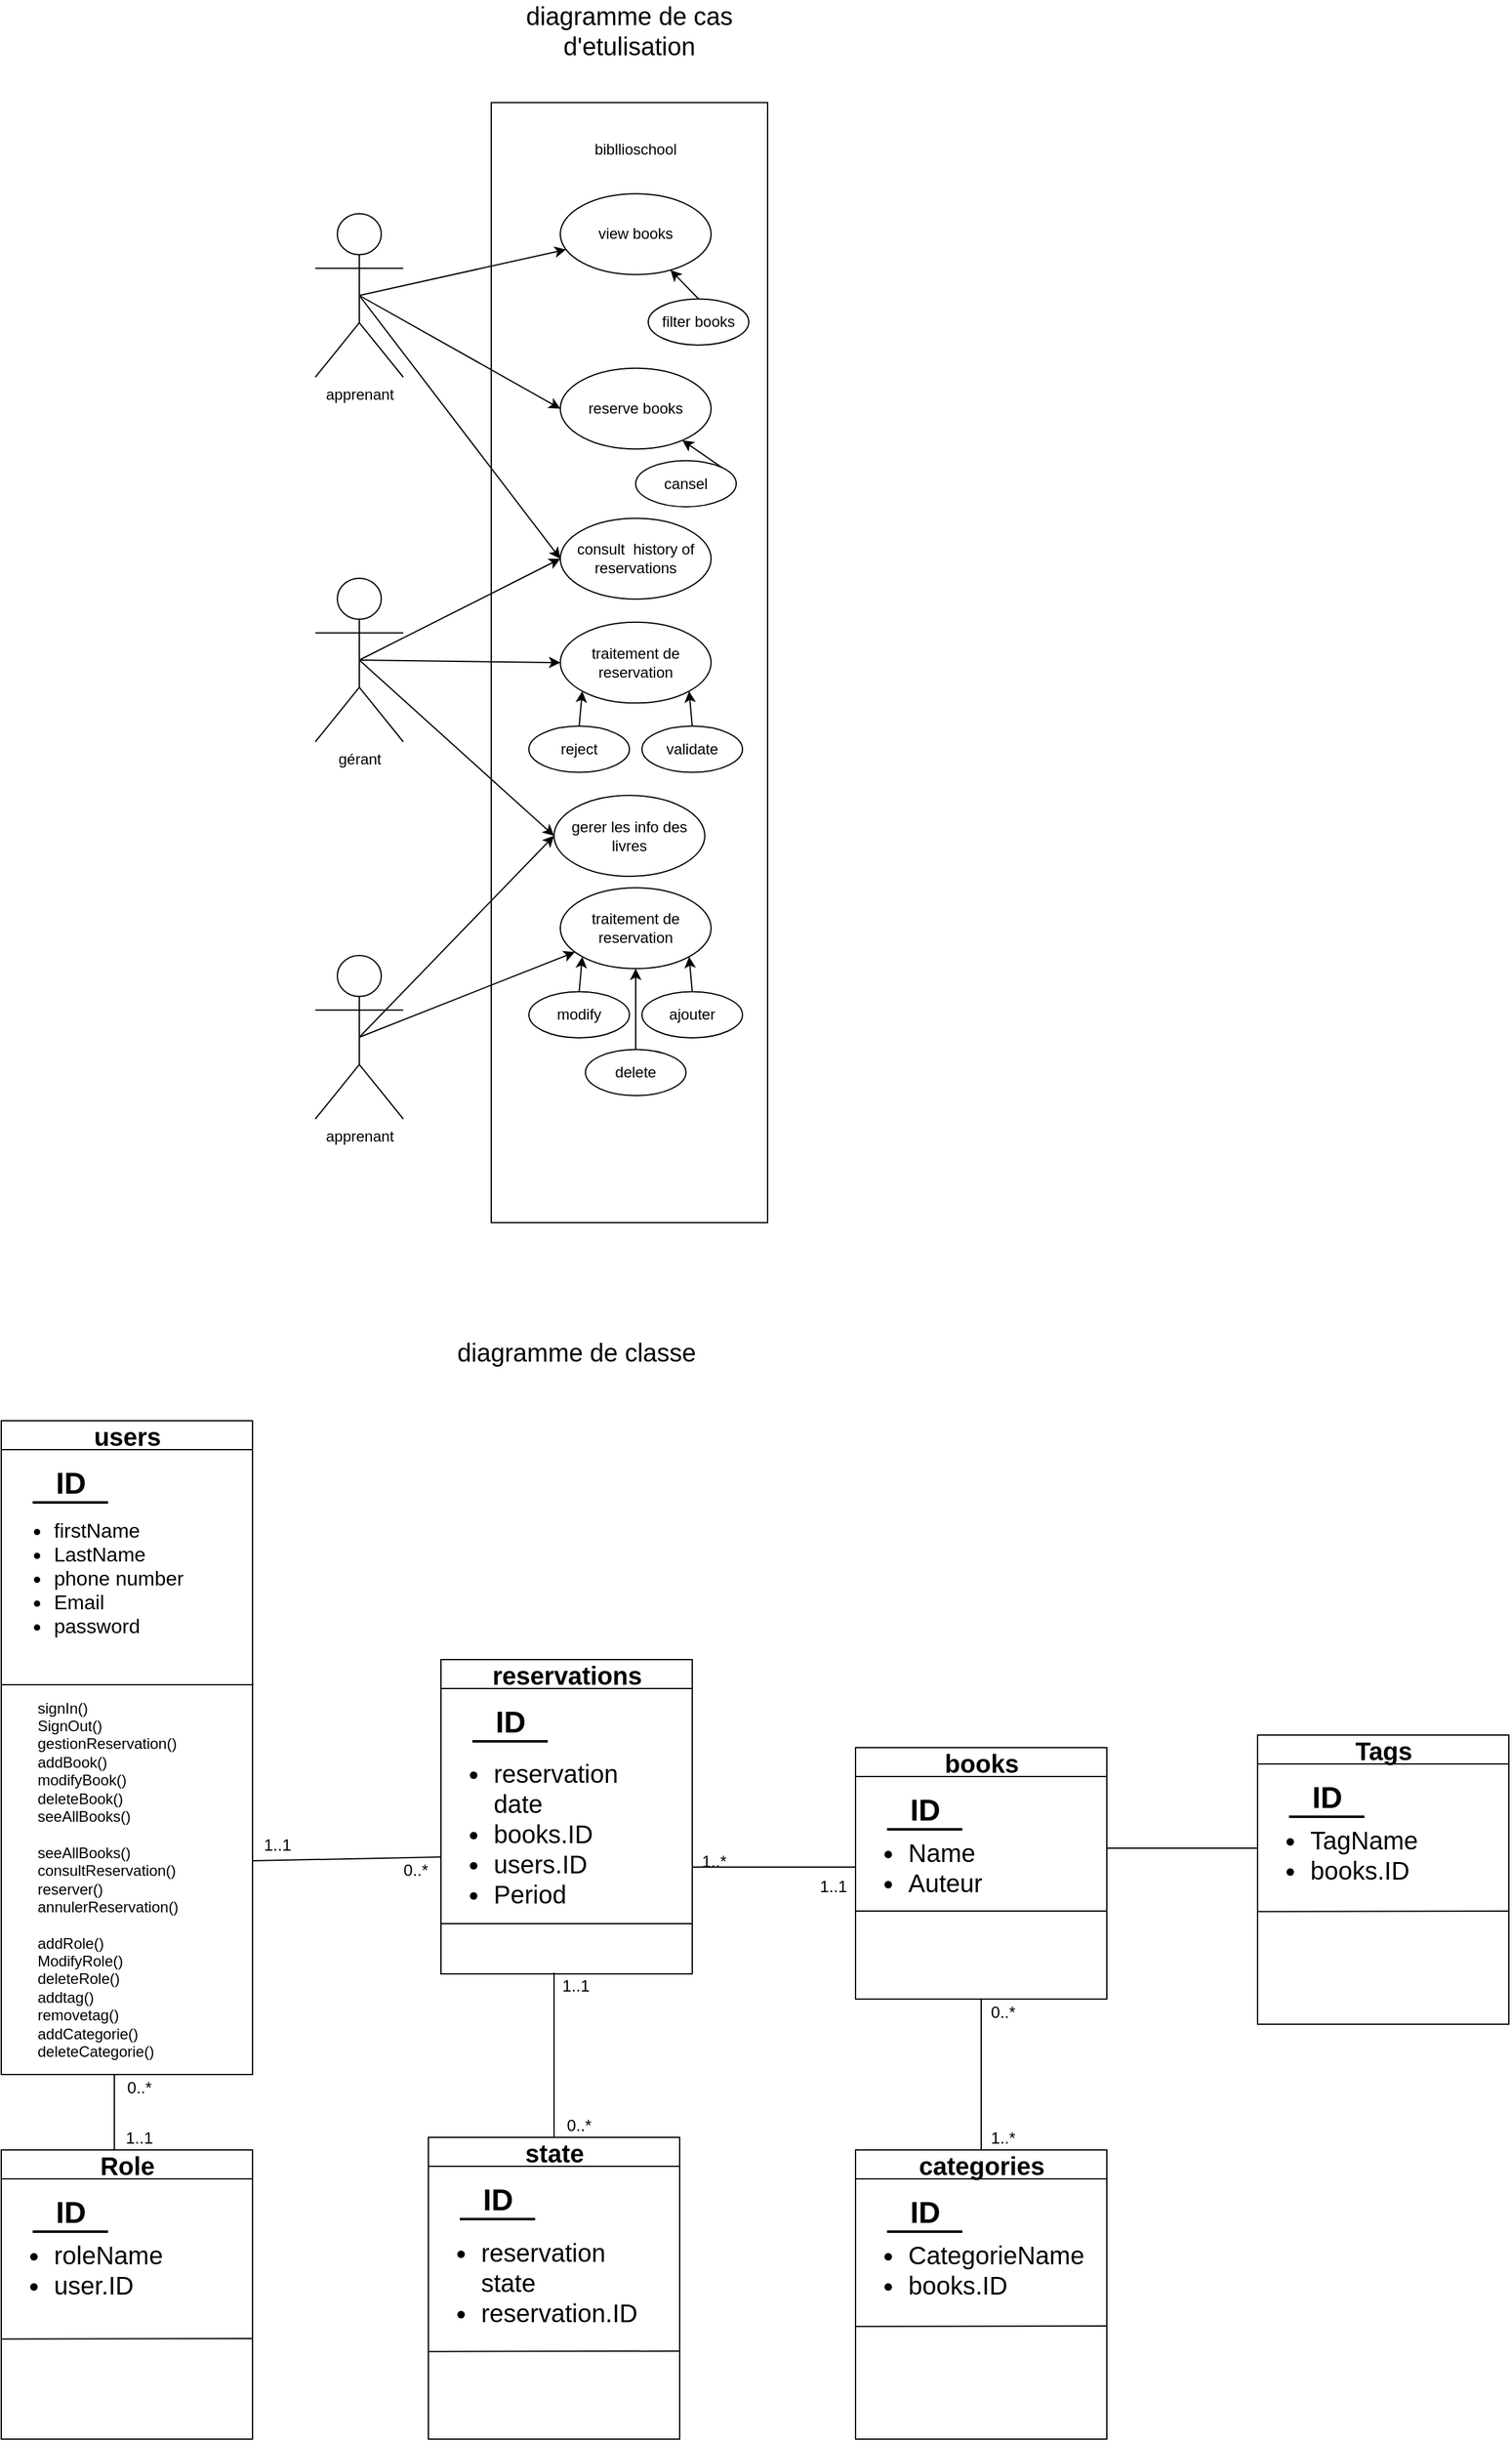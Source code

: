 <mxfile>
    <diagram id="hCP07LIaLxMWmvlAacTn" name="Page-1">
        <mxGraphModel dx="1499" dy="649" grid="1" gridSize="10" guides="1" tooltips="1" connect="1" arrows="1" fold="1" page="1" pageScale="1" pageWidth="850" pageHeight="1100" math="0" shadow="0">
            <root>
                <mxCell id="0"/>
                <mxCell id="1" parent="0"/>
                <mxCell id="91" value="&lt;font style=&quot;font-size: 20px;&quot;&gt;diagramme de cas d'etulisation&lt;/font&gt;" style="text;html=1;strokeColor=none;fillColor=none;align=center;verticalAlign=middle;whiteSpace=wrap;rounded=0;strokeWidth=1;fontSize=20;" parent="1" vertex="1">
                    <mxGeometry x="725" y="49" width="250" height="30" as="geometry"/>
                </mxCell>
                <mxCell id="93" value="&lt;font style=&quot;font-size: 20px;&quot;&gt;diagramme de classe&lt;/font&gt;" style="text;html=1;strokeColor=none;fillColor=none;align=center;verticalAlign=middle;whiteSpace=wrap;rounded=0;strokeWidth=1;fontSize=20;" parent="1" vertex="1">
                    <mxGeometry x="682.5" y="1100" width="250" height="30" as="geometry"/>
                </mxCell>
                <mxCell id="99" value="users" style="swimlane;labelBackgroundColor=none;labelBorderColor=none;strokeWidth=1;fontSize=20;html=1;swimlaneFillColor=default;" parent="1" vertex="1">
                    <mxGeometry x="350" y="1170" width="200" height="520" as="geometry"/>
                </mxCell>
                <mxCell id="109" value="ID" style="text;strokeColor=none;fillColor=none;html=1;fontSize=24;fontStyle=1;verticalAlign=middle;align=center;labelBackgroundColor=none;labelBorderColor=none;strokeWidth=1;" parent="99" vertex="1">
                    <mxGeometry x="20" y="30" width="70" height="40" as="geometry"/>
                </mxCell>
                <mxCell id="111" value="" style="line;strokeWidth=2;html=1;labelBackgroundColor=none;labelBorderColor=none;fontSize=20;" parent="99" vertex="1">
                    <mxGeometry x="25" y="60" width="60" height="10" as="geometry"/>
                </mxCell>
                <mxCell id="113" value="&lt;ul style=&quot;font-size: 16px;&quot;&gt;&lt;li style=&quot;font-size: 16px;&quot;&gt;firstName&lt;/li&gt;&lt;li style=&quot;font-size: 16px;&quot;&gt;LastName&lt;/li&gt;&lt;li style=&quot;font-size: 16px;&quot;&gt;phone number&lt;/li&gt;&lt;li style=&quot;font-size: 16px;&quot;&gt;Email&lt;/li&gt;&lt;li style=&quot;font-size: 16px;&quot;&gt;password&lt;/li&gt;&lt;/ul&gt;" style="text;strokeColor=none;fillColor=none;html=1;whiteSpace=wrap;verticalAlign=middle;overflow=hidden;labelBackgroundColor=none;labelBorderColor=none;strokeWidth=1;fontSize=16;" parent="99" vertex="1">
                    <mxGeometry y="50" width="190" height="150" as="geometry"/>
                </mxCell>
                <mxCell id="160" value="signIn()&lt;br&gt;SignOut()&lt;br&gt;gestionReservation()&lt;br&gt;addBook()&lt;br&gt;modifyBook()&lt;br&gt;deleteBook()&lt;br&gt;seeAllBooks()&lt;br&gt;&lt;br&gt;seeAllBooks()&lt;br&gt;consultReservation()&lt;br&gt;reserver()&lt;br&gt;annulerReservation()&lt;br&gt;&lt;br&gt;addRole()&lt;br&gt;ModifyRole()&lt;br&gt;deleteRole()&lt;br&gt;addtag()&lt;br&gt;removetag()&lt;br&gt;addCategorie()&lt;br&gt;deleteCategorie()" style="text;strokeColor=none;fillColor=none;align=left;verticalAlign=middle;spacingLeft=4;spacingRight=4;overflow=hidden;points=[[0,0.5],[1,0.5]];portConstraint=eastwest;rotatable=0;whiteSpace=wrap;html=1;" vertex="1" parent="99">
                    <mxGeometry x="22.5" y="210" width="155" height="310" as="geometry"/>
                </mxCell>
                <mxCell id="4" value="" style="rounded=0;whiteSpace=wrap;html=1;" parent="1" vertex="1">
                    <mxGeometry x="740" y="121.63" width="220" height="890.816" as="geometry"/>
                </mxCell>
                <mxCell id="7" value="view books" style="ellipse;whiteSpace=wrap;html=1;" parent="1" vertex="1">
                    <mxGeometry x="795" y="194.102" width="120" height="64.286" as="geometry"/>
                </mxCell>
                <mxCell id="10" style="edgeStyle=none;html=1;exitX=0.5;exitY=0;exitDx=0;exitDy=0;" parent="1" source="9" target="7" edge="1">
                    <mxGeometry relative="1" as="geometry"/>
                </mxCell>
                <mxCell id="9" value="filter books" style="ellipse;whiteSpace=wrap;html=1;" parent="1" vertex="1">
                    <mxGeometry x="865" y="277.755" width="80" height="36.735" as="geometry"/>
                </mxCell>
                <mxCell id="11" value="reserve books" style="ellipse;whiteSpace=wrap;html=1;" parent="1" vertex="1">
                    <mxGeometry x="795" y="332.857" width="120" height="64.286" as="geometry"/>
                </mxCell>
                <mxCell id="12" value="consult&amp;nbsp; history of reservations" style="ellipse;whiteSpace=wrap;html=1;" parent="1" vertex="1">
                    <mxGeometry x="795" y="452.245" width="120" height="64.286" as="geometry"/>
                </mxCell>
                <mxCell id="17" style="edgeStyle=none;html=1;exitX=1;exitY=0;exitDx=0;exitDy=0;" parent="1" source="13" target="11" edge="1">
                    <mxGeometry relative="1" as="geometry"/>
                </mxCell>
                <mxCell id="13" value="cansel" style="ellipse;whiteSpace=wrap;html=1;" parent="1" vertex="1">
                    <mxGeometry x="855" y="406.327" width="80" height="36.735" as="geometry"/>
                </mxCell>
                <mxCell id="18" value="traitement de reservation" style="ellipse;whiteSpace=wrap;html=1;" parent="1" vertex="1">
                    <mxGeometry x="795" y="534.898" width="120" height="64.286" as="geometry"/>
                </mxCell>
                <mxCell id="25" style="edgeStyle=none;html=1;exitX=0.5;exitY=0;exitDx=0;exitDy=0;entryX=0;entryY=1;entryDx=0;entryDy=0;" parent="1" source="20" target="18" edge="1">
                    <mxGeometry relative="1" as="geometry"/>
                </mxCell>
                <mxCell id="20" value="reject" style="ellipse;whiteSpace=wrap;html=1;" parent="1" vertex="1">
                    <mxGeometry x="770" y="617.551" width="80" height="36.735" as="geometry"/>
                </mxCell>
                <mxCell id="24" style="edgeStyle=none;html=1;exitX=0.5;exitY=0;exitDx=0;exitDy=0;entryX=1;entryY=1;entryDx=0;entryDy=0;" parent="1" source="19" target="18" edge="1">
                    <mxGeometry relative="1" as="geometry"/>
                </mxCell>
                <mxCell id="19" value="validate" style="ellipse;whiteSpace=wrap;html=1;" parent="1" vertex="1">
                    <mxGeometry x="860" y="617.551" width="80" height="36.735" as="geometry"/>
                </mxCell>
                <mxCell id="42" value="gerer les info des livres" style="ellipse;whiteSpace=wrap;html=1;" parent="1" vertex="1">
                    <mxGeometry x="790" y="672.653" width="120" height="64.286" as="geometry"/>
                </mxCell>
                <mxCell id="46" value="traitement de reservation" style="ellipse;whiteSpace=wrap;html=1;" parent="1" vertex="1">
                    <mxGeometry x="795" y="746.122" width="120" height="64.286" as="geometry"/>
                </mxCell>
                <mxCell id="47" style="edgeStyle=none;html=1;exitX=0.5;exitY=0;exitDx=0;exitDy=0;entryX=0;entryY=1;entryDx=0;entryDy=0;" parent="1" source="48" target="46" edge="1">
                    <mxGeometry relative="1" as="geometry"/>
                </mxCell>
                <mxCell id="48" value="modify" style="ellipse;whiteSpace=wrap;html=1;" parent="1" vertex="1">
                    <mxGeometry x="770" y="828.776" width="80" height="36.735" as="geometry"/>
                </mxCell>
                <mxCell id="49" style="edgeStyle=none;html=1;exitX=0.5;exitY=0;exitDx=0;exitDy=0;entryX=1;entryY=1;entryDx=0;entryDy=0;" parent="1" source="50" target="46" edge="1">
                    <mxGeometry relative="1" as="geometry"/>
                </mxCell>
                <mxCell id="50" value="ajouter" style="ellipse;whiteSpace=wrap;html=1;" parent="1" vertex="1">
                    <mxGeometry x="860" y="828.776" width="80" height="36.735" as="geometry"/>
                </mxCell>
                <mxCell id="74" value="delete" style="ellipse;whiteSpace=wrap;html=1;" parent="1" vertex="1">
                    <mxGeometry x="815" y="874.694" width="80" height="36.735" as="geometry"/>
                </mxCell>
                <mxCell id="51" style="edgeStyle=none;html=1;exitX=0.5;exitY=0;exitDx=0;exitDy=0;entryX=0.5;entryY=1;entryDx=0;entryDy=0;" parent="1" source="74" target="46" edge="1">
                    <mxGeometry relative="1" as="geometry">
                        <mxPoint x="910" y="837.959" as="sourcePoint"/>
                        <mxPoint x="907.586" y="810.091" as="targetPoint"/>
                    </mxGeometry>
                </mxCell>
                <mxCell id="5" value="bibllioschool" style="text;html=1;strokeColor=none;fillColor=none;align=center;verticalAlign=middle;whiteSpace=wrap;rounded=0;" parent="1" vertex="1">
                    <mxGeometry x="825" y="145.004" width="60" height="27.551" as="geometry"/>
                </mxCell>
                <mxCell id="89" style="edgeStyle=none;html=1;exitX=0.5;exitY=0.5;exitDx=0;exitDy=0;exitPerimeter=0;" parent="1" source="75" target="46" edge="1">
                    <mxGeometry relative="1" as="geometry"/>
                </mxCell>
                <mxCell id="90" style="edgeStyle=none;html=1;exitX=0.5;exitY=0.5;exitDx=0;exitDy=0;exitPerimeter=0;entryX=0;entryY=0.5;entryDx=0;entryDy=0;" parent="1" source="75" target="42" edge="1">
                    <mxGeometry relative="1" as="geometry"/>
                </mxCell>
                <mxCell id="75" value="apprenant" style="shape=umlActor;verticalLabelPosition=bottom;verticalAlign=top;html=1;outlineConnect=0;" parent="1" vertex="1">
                    <mxGeometry x="600" y="800" width="70" height="130" as="geometry"/>
                </mxCell>
                <mxCell id="83" style="edgeStyle=none;html=1;exitX=0.5;exitY=0.5;exitDx=0;exitDy=0;exitPerimeter=0;" parent="1" source="81" target="7" edge="1">
                    <mxGeometry relative="1" as="geometry"/>
                </mxCell>
                <mxCell id="84" style="edgeStyle=none;html=1;exitX=0.5;exitY=0.5;exitDx=0;exitDy=0;exitPerimeter=0;entryX=0;entryY=0.5;entryDx=0;entryDy=0;" parent="1" source="81" target="11" edge="1">
                    <mxGeometry relative="1" as="geometry"/>
                </mxCell>
                <mxCell id="85" style="edgeStyle=none;html=1;exitX=0.5;exitY=0.5;exitDx=0;exitDy=0;exitPerimeter=0;entryX=0;entryY=0.5;entryDx=0;entryDy=0;" parent="1" source="81" target="12" edge="1">
                    <mxGeometry relative="1" as="geometry"/>
                </mxCell>
                <mxCell id="81" value="apprenant" style="shape=umlActor;verticalLabelPosition=bottom;verticalAlign=top;html=1;outlineConnect=0;" parent="1" vertex="1">
                    <mxGeometry x="600" y="210" width="70" height="130" as="geometry"/>
                </mxCell>
                <mxCell id="86" style="edgeStyle=none;html=1;exitX=0.5;exitY=0.5;exitDx=0;exitDy=0;exitPerimeter=0;entryX=0;entryY=0.5;entryDx=0;entryDy=0;" parent="1" source="82" target="12" edge="1">
                    <mxGeometry relative="1" as="geometry"/>
                </mxCell>
                <mxCell id="87" style="edgeStyle=none;html=1;exitX=0.5;exitY=0.5;exitDx=0;exitDy=0;exitPerimeter=0;entryX=0;entryY=0.5;entryDx=0;entryDy=0;" parent="1" source="82" target="18" edge="1">
                    <mxGeometry relative="1" as="geometry"/>
                </mxCell>
                <mxCell id="88" style="edgeStyle=none;html=1;exitX=0.5;exitY=0.5;exitDx=0;exitDy=0;exitPerimeter=0;entryX=0;entryY=0.5;entryDx=0;entryDy=0;" parent="1" source="82" target="42" edge="1">
                    <mxGeometry relative="1" as="geometry"/>
                </mxCell>
                <mxCell id="82" value="gérant" style="shape=umlActor;verticalLabelPosition=bottom;verticalAlign=top;html=1;outlineConnect=0;" parent="1" vertex="1">
                    <mxGeometry x="600" y="500" width="70" height="130" as="geometry"/>
                </mxCell>
                <mxCell id="114" value="books" style="swimlane;labelBackgroundColor=none;labelBorderColor=none;strokeWidth=1;fontSize=20;html=1;swimlaneFillColor=default;" parent="1" vertex="1">
                    <mxGeometry x="1030" y="1430" width="200" height="200" as="geometry"/>
                </mxCell>
                <mxCell id="115" value="ID" style="text;strokeColor=none;fillColor=none;html=1;fontSize=24;fontStyle=1;verticalAlign=middle;align=center;labelBackgroundColor=none;labelBorderColor=none;strokeWidth=1;" parent="114" vertex="1">
                    <mxGeometry x="20" y="30" width="70" height="40" as="geometry"/>
                </mxCell>
                <mxCell id="116" value="" style="line;strokeWidth=2;html=1;labelBackgroundColor=none;labelBorderColor=none;fontSize=20;" parent="114" vertex="1">
                    <mxGeometry x="25" y="60" width="60" height="10" as="geometry"/>
                </mxCell>
                <mxCell id="117" value="&lt;ul&gt;&lt;li&gt;Name&lt;/li&gt;&lt;li&gt;Auteur&lt;/li&gt;&lt;/ul&gt;" style="text;strokeColor=none;fillColor=none;html=1;whiteSpace=wrap;verticalAlign=middle;overflow=hidden;labelBackgroundColor=none;labelBorderColor=none;strokeWidth=1;fontSize=20;" parent="114" vertex="1">
                    <mxGeometry y="30" width="190" height="130" as="geometry"/>
                </mxCell>
                <mxCell id="155" value="" style="endArrow=none;html=1;fontSize=13;exitX=1;exitY=0.75;exitDx=0;exitDy=0;entryX=0;entryY=0.75;entryDx=0;entryDy=0;" parent="114" edge="1">
                    <mxGeometry width="50" height="50" relative="1" as="geometry">
                        <mxPoint x="200" y="130" as="sourcePoint"/>
                        <mxPoint y="130" as="targetPoint"/>
                    </mxGeometry>
                </mxCell>
                <mxCell id="118" value="Role" style="swimlane;labelBackgroundColor=none;labelBorderColor=none;strokeWidth=1;fontSize=20;html=1;swimlaneFillColor=default;" parent="1" vertex="1">
                    <mxGeometry x="350" y="1750" width="200" height="230" as="geometry"/>
                </mxCell>
                <mxCell id="119" value="ID" style="text;strokeColor=none;fillColor=none;html=1;fontSize=24;fontStyle=1;verticalAlign=middle;align=center;labelBackgroundColor=none;labelBorderColor=none;strokeWidth=1;" parent="118" vertex="1">
                    <mxGeometry x="20" y="30" width="70" height="40" as="geometry"/>
                </mxCell>
                <mxCell id="120" value="" style="line;strokeWidth=2;html=1;labelBackgroundColor=none;labelBorderColor=none;fontSize=20;" parent="118" vertex="1">
                    <mxGeometry x="25" y="60" width="60" height="10" as="geometry"/>
                </mxCell>
                <mxCell id="121" value="&lt;ul&gt;&lt;li&gt;roleName&lt;/li&gt;&lt;li&gt;user.ID&lt;/li&gt;&lt;/ul&gt;" style="text;strokeColor=none;fillColor=none;html=1;whiteSpace=wrap;verticalAlign=middle;overflow=hidden;labelBackgroundColor=none;labelBorderColor=none;strokeWidth=1;fontSize=20;" parent="118" vertex="1">
                    <mxGeometry y="30" width="190" height="130" as="geometry"/>
                </mxCell>
                <mxCell id="122" value="state" style="swimlane;labelBackgroundColor=none;labelBorderColor=none;strokeWidth=1;fontSize=20;html=1;swimlaneFillColor=default;" parent="1" vertex="1">
                    <mxGeometry x="690" y="1740" width="200" height="240" as="geometry"/>
                </mxCell>
                <mxCell id="123" value="ID" style="text;strokeColor=none;fillColor=none;html=1;fontSize=24;fontStyle=1;verticalAlign=middle;align=center;labelBackgroundColor=none;labelBorderColor=none;strokeWidth=1;" parent="122" vertex="1">
                    <mxGeometry x="20" y="30" width="70" height="40" as="geometry"/>
                </mxCell>
                <mxCell id="124" value="" style="line;strokeWidth=2;html=1;labelBackgroundColor=none;labelBorderColor=none;fontSize=20;" parent="122" vertex="1">
                    <mxGeometry x="25" y="60" width="60" height="10" as="geometry"/>
                </mxCell>
                <mxCell id="125" value="&lt;ul&gt;&lt;li&gt;&lt;span style=&quot;background-color: initial;&quot;&gt;reservation state&amp;nbsp;&lt;/span&gt;&lt;/li&gt;&lt;li&gt;&lt;span style=&quot;background-color: initial;&quot;&gt;reservation.ID&lt;/span&gt;&lt;br&gt;&lt;/li&gt;&lt;/ul&gt;" style="text;strokeColor=none;fillColor=none;html=1;whiteSpace=wrap;verticalAlign=middle;overflow=hidden;labelBackgroundColor=none;labelBorderColor=none;strokeWidth=1;fontSize=20;" parent="122" vertex="1">
                    <mxGeometry y="50" width="190" height="130" as="geometry"/>
                </mxCell>
                <mxCell id="158" value="" style="endArrow=none;html=1;fontSize=13;exitX=0.003;exitY=0.926;exitDx=0;exitDy=0;exitPerimeter=0;" parent="122" edge="1">
                    <mxGeometry width="50" height="50" relative="1" as="geometry">
                        <mxPoint x="0.57" y="170.38" as="sourcePoint"/>
                        <mxPoint x="200" y="170" as="targetPoint"/>
                    </mxGeometry>
                </mxCell>
                <mxCell id="126" value="categories" style="swimlane;labelBackgroundColor=none;labelBorderColor=none;strokeWidth=1;fontSize=20;html=1;swimlaneFillColor=default;" parent="1" vertex="1">
                    <mxGeometry x="1030" y="1750" width="200" height="230" as="geometry"/>
                </mxCell>
                <mxCell id="127" value="ID" style="text;strokeColor=none;fillColor=none;html=1;fontSize=24;fontStyle=1;verticalAlign=middle;align=center;labelBackgroundColor=none;labelBorderColor=none;strokeWidth=1;" parent="126" vertex="1">
                    <mxGeometry x="20" y="30" width="70" height="40" as="geometry"/>
                </mxCell>
                <mxCell id="128" value="" style="line;strokeWidth=2;html=1;labelBackgroundColor=none;labelBorderColor=none;fontSize=20;" parent="126" vertex="1">
                    <mxGeometry x="25" y="60" width="60" height="10" as="geometry"/>
                </mxCell>
                <mxCell id="129" value="&lt;ul&gt;&lt;li&gt;CategorieName&lt;/li&gt;&lt;li&gt;books.ID&lt;/li&gt;&lt;/ul&gt;" style="text;strokeColor=none;fillColor=none;html=1;whiteSpace=wrap;verticalAlign=middle;overflow=hidden;labelBackgroundColor=none;labelBorderColor=none;strokeWidth=1;fontSize=20;" parent="126" vertex="1">
                    <mxGeometry y="30" width="190" height="130" as="geometry"/>
                </mxCell>
                <mxCell id="159" value="" style="endArrow=none;html=1;fontSize=13;exitX=0.003;exitY=0.926;exitDx=0;exitDy=0;exitPerimeter=0;" parent="126" edge="1">
                    <mxGeometry width="50" height="50" relative="1" as="geometry">
                        <mxPoint x="0.57" y="140.38" as="sourcePoint"/>
                        <mxPoint x="200" y="140" as="targetPoint"/>
                    </mxGeometry>
                </mxCell>
                <mxCell id="130" value="reservations" style="swimlane;labelBackgroundColor=none;labelBorderColor=none;strokeWidth=1;fontSize=20;html=1;swimlaneFillColor=default;" parent="1" vertex="1">
                    <mxGeometry x="700" y="1360" width="200" height="250" as="geometry"/>
                </mxCell>
                <mxCell id="131" value="ID" style="text;strokeColor=none;fillColor=none;html=1;fontSize=24;fontStyle=1;verticalAlign=middle;align=center;labelBackgroundColor=none;labelBorderColor=none;strokeWidth=1;" parent="130" vertex="1">
                    <mxGeometry x="20" y="30" width="70" height="40" as="geometry"/>
                </mxCell>
                <mxCell id="132" value="" style="line;strokeWidth=2;html=1;labelBackgroundColor=none;labelBorderColor=none;fontSize=20;" parent="130" vertex="1">
                    <mxGeometry x="25" y="60" width="60" height="10" as="geometry"/>
                </mxCell>
                <mxCell id="133" value="&lt;ul&gt;&lt;li&gt;reservation date&lt;/li&gt;&lt;li&gt;books.ID&lt;/li&gt;&lt;li&gt;users.ID&lt;/li&gt;&lt;li&gt;Period&lt;/li&gt;&lt;/ul&gt;" style="text;strokeColor=none;fillColor=none;html=1;whiteSpace=wrap;verticalAlign=middle;overflow=hidden;labelBackgroundColor=none;labelBorderColor=none;strokeWidth=1;fontSize=20;" parent="130" vertex="1">
                    <mxGeometry y="40" width="180" height="195" as="geometry"/>
                </mxCell>
                <mxCell id="134" value="" style="endArrow=none;html=1;fontSize=20;exitX=0.5;exitY=0;exitDx=0;exitDy=0;" parent="1" source="126" edge="1">
                    <mxGeometry width="50" height="50" relative="1" as="geometry">
                        <mxPoint x="740" y="1740" as="sourcePoint"/>
                        <mxPoint x="1130" y="1630" as="targetPoint"/>
                    </mxGeometry>
                </mxCell>
                <mxCell id="135" value="" style="endArrow=none;html=1;fontSize=20;exitX=0.5;exitY=0;exitDx=0;exitDy=0;entryX=0;entryY=0;entryDx=0;entryDy=0;" parent="1" source="122" target="141" edge="1">
                    <mxGeometry width="50" height="50" relative="1" as="geometry">
                        <mxPoint x="1140" y="1760" as="sourcePoint"/>
                        <mxPoint x="790" y="1600" as="targetPoint"/>
                    </mxGeometry>
                </mxCell>
                <mxCell id="137" value="" style="endArrow=none;html=1;fontSize=20;exitX=0.5;exitY=0;exitDx=0;exitDy=0;entryX=0;entryY=0;entryDx=0;entryDy=0;" parent="1" edge="1" target="139">
                    <mxGeometry width="50" height="50" relative="1" as="geometry">
                        <mxPoint x="440" y="1750" as="sourcePoint"/>
                        <mxPoint x="440" y="1660" as="targetPoint"/>
                    </mxGeometry>
                </mxCell>
                <mxCell id="139" value="0..*" style="text;html=1;strokeColor=none;fillColor=none;align=center;verticalAlign=middle;whiteSpace=wrap;rounded=0;labelBackgroundColor=none;labelBorderColor=none;strokeWidth=1;fontSize=13;" parent="1" vertex="1">
                    <mxGeometry x="440" y="1690" width="40" height="20" as="geometry"/>
                </mxCell>
                <mxCell id="140" value="1..1" style="text;html=1;strokeColor=none;fillColor=none;align=center;verticalAlign=middle;whiteSpace=wrap;rounded=0;labelBackgroundColor=none;labelBorderColor=none;strokeWidth=1;fontSize=13;" parent="1" vertex="1">
                    <mxGeometry x="440" y="1730" width="40" height="20" as="geometry"/>
                </mxCell>
                <mxCell id="141" value="1..1" style="text;html=1;strokeColor=none;fillColor=none;align=center;verticalAlign=middle;whiteSpace=wrap;rounded=0;labelBackgroundColor=none;labelBorderColor=none;strokeWidth=1;fontSize=13;" parent="1" vertex="1">
                    <mxGeometry x="790" y="1609" width="35" height="20" as="geometry"/>
                </mxCell>
                <mxCell id="142" value="0..*" style="text;html=1;strokeColor=none;fillColor=none;align=center;verticalAlign=middle;whiteSpace=wrap;rounded=0;labelBackgroundColor=none;labelBorderColor=none;strokeWidth=1;fontSize=13;" parent="1" vertex="1">
                    <mxGeometry x="790" y="1720" width="40" height="20" as="geometry"/>
                </mxCell>
                <mxCell id="143" value="1..*" style="text;html=1;strokeColor=none;fillColor=none;align=center;verticalAlign=middle;whiteSpace=wrap;rounded=0;labelBackgroundColor=none;labelBorderColor=none;strokeWidth=1;fontSize=13;" parent="1" vertex="1">
                    <mxGeometry x="1130" y="1730" width="35" height="20" as="geometry"/>
                </mxCell>
                <mxCell id="144" value="0..*" style="text;html=1;strokeColor=none;fillColor=none;align=center;verticalAlign=middle;whiteSpace=wrap;rounded=0;labelBackgroundColor=none;labelBorderColor=none;strokeWidth=1;fontSize=13;" parent="1" vertex="1">
                    <mxGeometry x="1130" y="1630" width="35" height="20" as="geometry"/>
                </mxCell>
                <mxCell id="146" value="" style="endArrow=none;html=1;fontSize=13;entryX=1;entryY=0;entryDx=0;entryDy=0;" parent="1" target="151" edge="1">
                    <mxGeometry width="50" height="50" relative="1" as="geometry">
                        <mxPoint x="550" y="1520" as="sourcePoint"/>
                        <mxPoint x="700" y="1520" as="targetPoint"/>
                    </mxGeometry>
                </mxCell>
                <mxCell id="147" value="" style="endArrow=none;html=1;fontSize=13;exitX=0;exitY=0.75;exitDx=0;exitDy=0;" parent="1" target="117" edge="1" source="149">
                    <mxGeometry width="50" height="50" relative="1" as="geometry">
                        <mxPoint x="900" y="1530" as="sourcePoint"/>
                        <mxPoint x="710" y="1525" as="targetPoint"/>
                    </mxGeometry>
                </mxCell>
                <mxCell id="148" value="1..1&lt;span style=&quot;color: rgba(0, 0, 0, 0); font-family: monospace; font-size: 0px; text-align: start;&quot;&gt;%&lt;/span&gt;&lt;span style=&quot;color: rgba(0, 0, 0, 0); font-family: monospace; font-size: 0px; text-align: start;&quot;&gt;3CmxGraphModel%3E%3Croot%3E%3CmxCell%20id%3D%220%22%2F%3E%3CmxCell%20id%3D%221%22%20parent%3D%220%22%2F%3E%3CmxCell%20id%3D%222%22%20value%3D%221..1%22%20style%3D%22text%3Bhtml%3D1%3BstrokeColor%3Dnone%3BfillColor%3Dnone%3Balign%3Dcenter%3BverticalAlign%3Dmiddle%3BwhiteSpace%3Dwrap%3Brounded%3D0%3BlabelBackgroundColor%3Dnone%3BlabelBorderColor%3Dnone%3BstrokeWidth%3D1%3BfontSize%3D13%3B%22%20vertex%3D%221%22%20parent%3D%221%22%3E%3CmxGeometry%20x%3D%22545%22%20y%3D%221450%22%20width%3D%2235%22%20height%3D%2220%22%20as%3D%22geometry%22%2F%3E%3C%2FmxCell%3E%3C%2Froot%3E%3C%2FmxGraphModel%3E&lt;/span&gt;" style="text;html=1;strokeColor=none;fillColor=none;align=center;verticalAlign=middle;whiteSpace=wrap;rounded=0;labelBackgroundColor=none;labelBorderColor=none;strokeWidth=1;fontSize=13;" parent="1" vertex="1">
                    <mxGeometry x="995" y="1530" width="35" height="20" as="geometry"/>
                </mxCell>
                <mxCell id="149" value="1..*&lt;span style=&quot;color: rgba(0, 0, 0, 0); font-family: monospace; font-size: 0px; text-align: start;&quot;&gt;%&lt;/span&gt;&lt;span style=&quot;color: rgba(0, 0, 0, 0); font-family: monospace; font-size: 0px; text-align: start;&quot;&gt;3CmxGraphModel%3E%3Croot%3E%3CmxCell%20id%3D%220%22%2F%3E%3CmxCell%20id%3D%221%22%20parent%3D%220%22%2F%3E%3CmxCell%20id%3D%222%22%20value%3D%221..1%22%20style%3D%22text%3Bhtml%3D1%3BstrokeColor%3Dnone%3BfillColor%3Dnone%3Balign%3Dcenter%3BverticalAlign%3Dmiddle%3BwhiteSpace%3Dwrap%3Brounded%3D0%3BlabelBackgroundColor%3Dnone%3BlabelBorderColor%3Dnone%3BstrokeWidth%3D1%3BfontSize%3D13%3B%22%20vertex%3D%221%22%20parent%3D%221%22%3E%3CmxGeometry%20x%3D%22545%22%20y%3D%221450%22%20width%3D%2235%22%20height%3D%2220%22%20as%3D%22geometry%22%2F%3E%3C%2FmxCell%3E%3C%2Froot%3E%3C%2FmxGraphModel%3E&lt;/span&gt;" style="text;html=1;strokeColor=none;fillColor=none;align=center;verticalAlign=middle;whiteSpace=wrap;rounded=0;labelBackgroundColor=none;labelBorderColor=none;strokeWidth=1;fontSize=13;" parent="1" vertex="1">
                    <mxGeometry x="900" y="1510" width="35" height="20" as="geometry"/>
                </mxCell>
                <mxCell id="150" value="1..1" style="text;html=1;strokeColor=none;fillColor=none;align=center;verticalAlign=middle;whiteSpace=wrap;rounded=0;labelBackgroundColor=none;labelBorderColor=none;strokeWidth=1;fontSize=13;" parent="1" vertex="1">
                    <mxGeometry x="550" y="1497" width="40" height="20" as="geometry"/>
                </mxCell>
                <mxCell id="151" value="0..*" style="text;html=1;strokeColor=none;fillColor=none;align=center;verticalAlign=middle;whiteSpace=wrap;rounded=0;labelBackgroundColor=none;labelBorderColor=none;strokeWidth=1;fontSize=13;" parent="1" vertex="1">
                    <mxGeometry x="660" y="1517" width="40" height="20" as="geometry"/>
                </mxCell>
                <mxCell id="153" value="" style="endArrow=none;html=1;fontSize=13;" parent="1" edge="1">
                    <mxGeometry width="50" height="50" relative="1" as="geometry">
                        <mxPoint x="900" y="1570" as="sourcePoint"/>
                        <mxPoint x="700" y="1570" as="targetPoint"/>
                    </mxGeometry>
                </mxCell>
                <mxCell id="157" value="" style="endArrow=none;html=1;fontSize=13;exitX=0.003;exitY=0.926;exitDx=0;exitDy=0;exitPerimeter=0;" parent="1" source="121" edge="1">
                    <mxGeometry width="50" height="50" relative="1" as="geometry">
                        <mxPoint x="650" y="1850" as="sourcePoint"/>
                        <mxPoint x="550" y="1900" as="targetPoint"/>
                    </mxGeometry>
                </mxCell>
                <mxCell id="162" value="" style="endArrow=none;html=1;fontSize=16;" edge="1" parent="1">
                    <mxGeometry width="50" height="50" relative="1" as="geometry">
                        <mxPoint x="350" y="1380" as="sourcePoint"/>
                        <mxPoint x="550.8" y="1380" as="targetPoint"/>
                    </mxGeometry>
                </mxCell>
                <mxCell id="163" value="Tags" style="swimlane;labelBackgroundColor=none;labelBorderColor=none;strokeWidth=1;fontSize=20;html=1;swimlaneFillColor=default;" vertex="1" parent="1">
                    <mxGeometry x="1350" y="1420" width="200" height="230" as="geometry"/>
                </mxCell>
                <mxCell id="164" value="ID" style="text;strokeColor=none;fillColor=none;html=1;fontSize=24;fontStyle=1;verticalAlign=middle;align=center;labelBackgroundColor=none;labelBorderColor=none;strokeWidth=1;" vertex="1" parent="163">
                    <mxGeometry x="20" y="30" width="70" height="40" as="geometry"/>
                </mxCell>
                <mxCell id="165" value="" style="line;strokeWidth=2;html=1;labelBackgroundColor=none;labelBorderColor=none;fontSize=20;" vertex="1" parent="163">
                    <mxGeometry x="25" y="60" width="60" height="10" as="geometry"/>
                </mxCell>
                <mxCell id="166" value="&lt;ul&gt;&lt;li&gt;TagName&lt;/li&gt;&lt;li&gt;books.ID&lt;/li&gt;&lt;/ul&gt;" style="text;strokeColor=none;fillColor=none;html=1;whiteSpace=wrap;verticalAlign=middle;overflow=hidden;labelBackgroundColor=none;labelBorderColor=none;strokeWidth=1;fontSize=20;" vertex="1" parent="163">
                    <mxGeometry y="30" width="190" height="130" as="geometry"/>
                </mxCell>
                <mxCell id="167" value="" style="endArrow=none;html=1;fontSize=13;exitX=0.003;exitY=0.926;exitDx=0;exitDy=0;exitPerimeter=0;" edge="1" parent="163">
                    <mxGeometry width="50" height="50" relative="1" as="geometry">
                        <mxPoint x="0.57" y="140.38" as="sourcePoint"/>
                        <mxPoint x="200" y="140" as="targetPoint"/>
                    </mxGeometry>
                </mxCell>
                <mxCell id="168" value="" style="endArrow=none;html=1;fontSize=13;exitX=0;exitY=0.75;exitDx=0;exitDy=0;" edge="1" parent="1">
                    <mxGeometry width="50" height="50" relative="1" as="geometry">
                        <mxPoint x="1230" y="1510" as="sourcePoint"/>
                        <mxPoint x="1350" y="1510" as="targetPoint"/>
                    </mxGeometry>
                </mxCell>
            </root>
        </mxGraphModel>
    </diagram>
</mxfile>